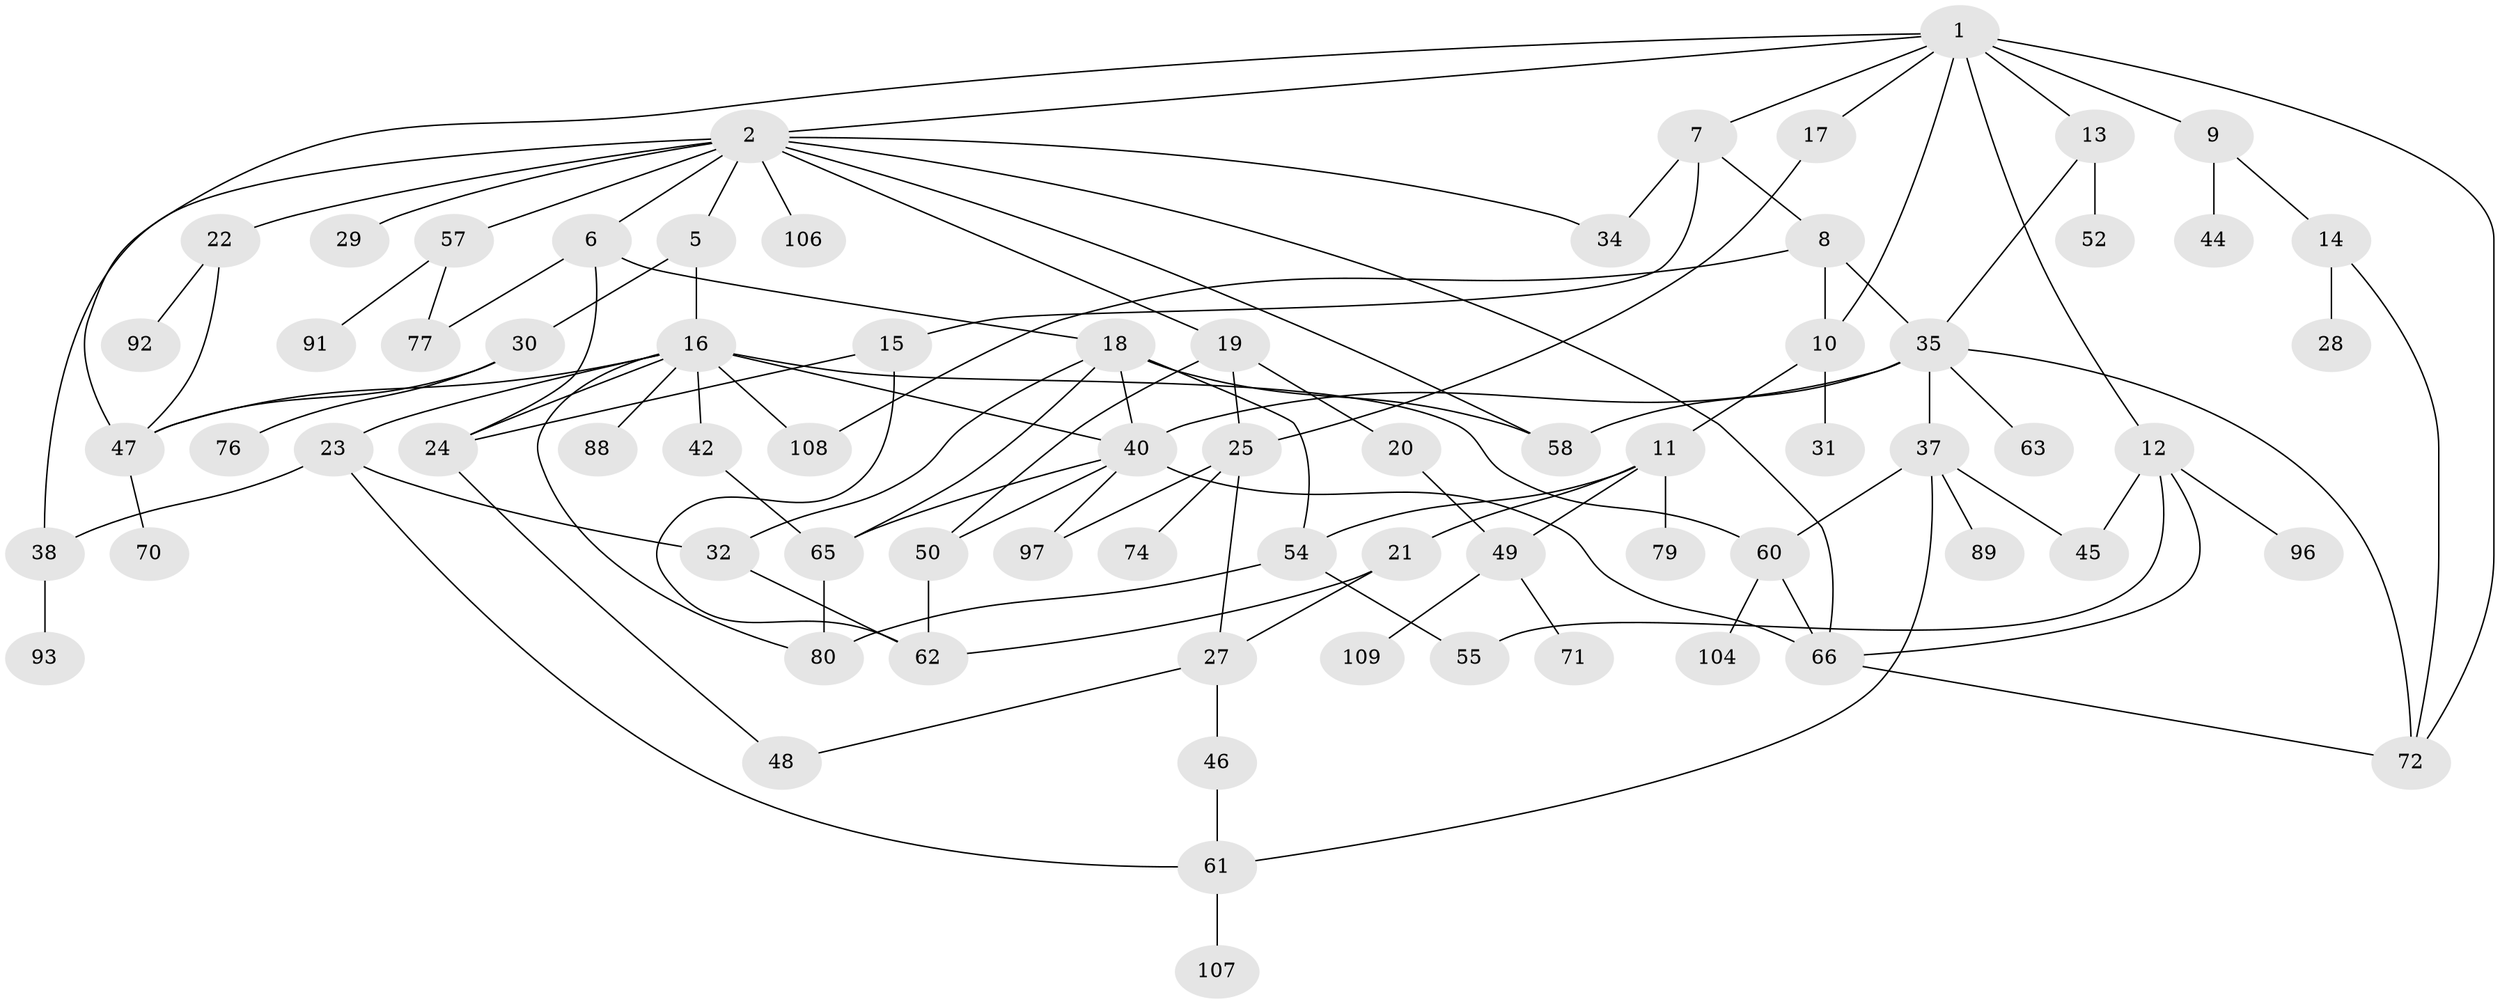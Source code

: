 // original degree distribution, {7: 0.027522935779816515, 5: 0.05504587155963303, 4: 0.13761467889908258, 3: 0.28440366972477066, 11: 0.009174311926605505, 2: 0.26605504587155965, 1: 0.21100917431192662, 6: 0.009174311926605505}
// Generated by graph-tools (version 1.1) at 2025/10/02/27/25 16:10:54]
// undirected, 73 vertices, 113 edges
graph export_dot {
graph [start="1"]
  node [color=gray90,style=filled];
  1 [super="+3"];
  2 [super="+4"];
  5 [super="+81"];
  6;
  7 [super="+26"];
  8 [super="+94"];
  9;
  10 [super="+51"];
  11 [super="+64"];
  12 [super="+33"];
  13;
  14;
  15;
  16 [super="+39"];
  17;
  18 [super="+43"];
  19;
  20 [super="+99"];
  21;
  22 [super="+41"];
  23;
  24 [super="+36"];
  25 [super="+75"];
  27;
  28;
  29;
  30 [super="+68"];
  31;
  32 [super="+59"];
  34 [super="+100"];
  35 [super="+56"];
  37 [super="+98"];
  38 [super="+103"];
  40 [super="+85"];
  42;
  44;
  45;
  46;
  47 [super="+69"];
  48 [super="+53"];
  49 [super="+102"];
  50 [super="+86"];
  52;
  54;
  55;
  57 [super="+87"];
  58 [super="+78"];
  60 [super="+73"];
  61 [super="+95"];
  62 [super="+67"];
  63;
  65 [super="+105"];
  66 [super="+83"];
  70 [super="+101"];
  71;
  72 [super="+82"];
  74;
  76;
  77;
  79;
  80 [super="+84"];
  88 [super="+90"];
  89;
  91;
  92;
  93;
  96;
  97;
  104;
  106;
  107;
  108;
  109;
  1 -- 2;
  1 -- 7;
  1 -- 9;
  1 -- 12 [weight=2];
  1 -- 47;
  1 -- 17;
  1 -- 10;
  1 -- 13;
  1 -- 72;
  2 -- 19;
  2 -- 57;
  2 -- 58;
  2 -- 5;
  2 -- 6;
  2 -- 22;
  2 -- 106;
  2 -- 29;
  2 -- 38;
  2 -- 66;
  2 -- 34;
  5 -- 16 [weight=2];
  5 -- 30;
  6 -- 18;
  6 -- 77;
  6 -- 24;
  7 -- 8;
  7 -- 15;
  7 -- 34;
  8 -- 108;
  8 -- 35;
  8 -- 10;
  9 -- 14;
  9 -- 44;
  10 -- 11;
  10 -- 31;
  11 -- 21;
  11 -- 49;
  11 -- 54;
  11 -- 79;
  12 -- 66;
  12 -- 96;
  12 -- 55;
  12 -- 45;
  13 -- 35;
  13 -- 52;
  14 -- 28;
  14 -- 72;
  15 -- 24;
  15 -- 62;
  16 -- 23;
  16 -- 42;
  16 -- 47;
  16 -- 60;
  16 -- 88;
  16 -- 108;
  16 -- 40;
  16 -- 24;
  16 -- 80;
  17 -- 25;
  18 -- 40;
  18 -- 32;
  18 -- 65;
  18 -- 54;
  18 -- 58;
  19 -- 20;
  19 -- 25;
  19 -- 50;
  20 -- 49;
  21 -- 27;
  21 -- 62;
  22 -- 47;
  22 -- 92;
  23 -- 32;
  23 -- 38;
  23 -- 61;
  24 -- 48;
  25 -- 74;
  25 -- 27;
  25 -- 97;
  27 -- 46;
  27 -- 48;
  30 -- 76;
  30 -- 47;
  32 -- 62;
  35 -- 37;
  35 -- 40;
  35 -- 72;
  35 -- 63;
  35 -- 58;
  37 -- 45;
  37 -- 89;
  37 -- 61;
  37 -- 60;
  38 -- 93;
  40 -- 50;
  40 -- 97;
  40 -- 65;
  40 -- 66;
  42 -- 65;
  46 -- 61;
  47 -- 70;
  49 -- 71;
  49 -- 109;
  50 -- 62;
  54 -- 80;
  54 -- 55;
  57 -- 91;
  57 -- 77;
  60 -- 104;
  60 -- 66;
  61 -- 107;
  65 -- 80;
  66 -- 72;
}
